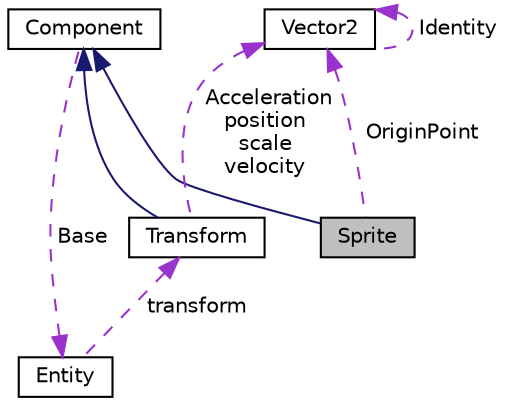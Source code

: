 digraph "Sprite"
{
 // LATEX_PDF_SIZE
  edge [fontname="Helvetica",fontsize="10",labelfontname="Helvetica",labelfontsize="10"];
  node [fontname="Helvetica",fontsize="10",shape=record];
  Node1 [label="Sprite",height=0.2,width=0.4,color="black", fillcolor="grey75", style="filled", fontcolor="black",tooltip="This is the Sprite component of an Entity."];
  Node2 -> Node1 [dir="back",color="midnightblue",fontsize="10",style="solid",fontname="Helvetica"];
  Node2 [label="Component",height=0.2,width=0.4,color="black", fillcolor="white", style="filled",URL="$class_component.html",tooltip=" "];
  Node3 -> Node2 [dir="back",color="darkorchid3",fontsize="10",style="dashed",label=" Base" ,fontname="Helvetica"];
  Node3 [label="Entity",height=0.2,width=0.4,color="black", fillcolor="white", style="filled",URL="$class_entity.html",tooltip=" "];
  Node4 -> Node3 [dir="back",color="darkorchid3",fontsize="10",style="dashed",label=" transform" ,fontname="Helvetica"];
  Node4 [label="Transform",height=0.2,width=0.4,color="black", fillcolor="white", style="filled",URL="$class_transform.html",tooltip=" "];
  Node2 -> Node4 [dir="back",color="midnightblue",fontsize="10",style="solid",fontname="Helvetica"];
  Node5 -> Node4 [dir="back",color="darkorchid3",fontsize="10",style="dashed",label=" Acceleration\nposition\nscale\nvelocity" ,fontname="Helvetica"];
  Node5 [label="Vector2",height=0.2,width=0.4,color="black", fillcolor="white", style="filled",URL="$struct_vector2.html",tooltip=" "];
  Node5 -> Node5 [dir="back",color="darkorchid3",fontsize="10",style="dashed",label=" Identity" ,fontname="Helvetica"];
  Node5 -> Node1 [dir="back",color="darkorchid3",fontsize="10",style="dashed",label=" OriginPoint" ,fontname="Helvetica"];
}
